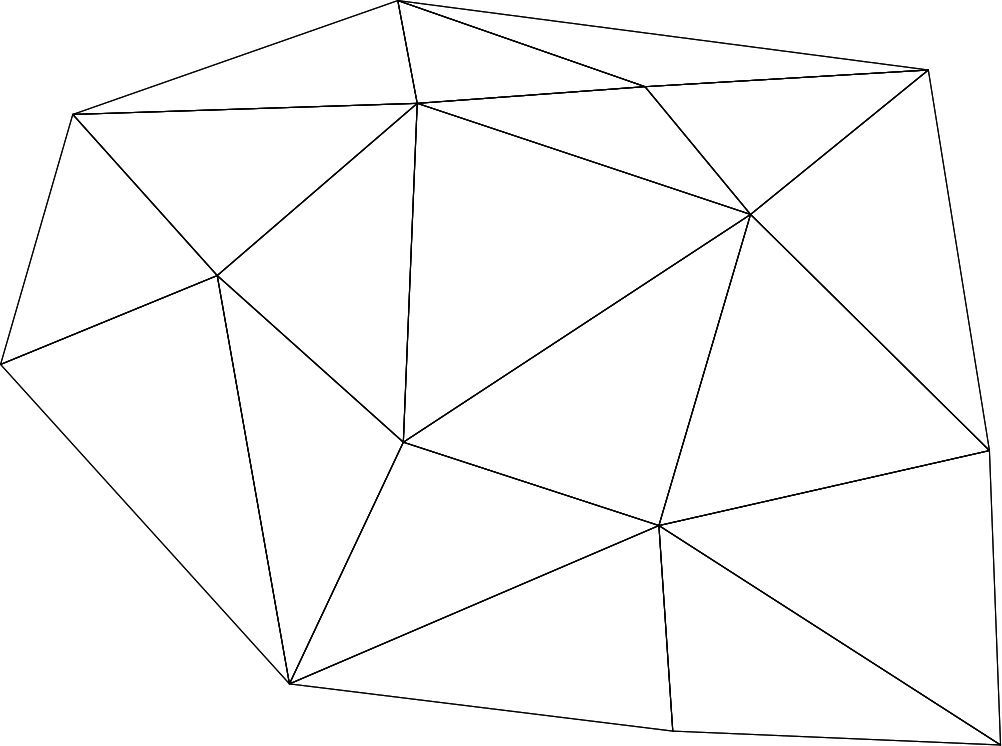 <?xml version="1.0" encoding="UTF-8" standalone="no"?>
<ipe creator="Ipe 7.2.7" version="70206">
<page>
<path>
217.0 221.0 m
176.0 134.0 l
h
</path>
<path>
217.0 221.0 m
309.0 191.0 l
h
</path>
<path>
217.0 221.0 m
309.0 191.0 l
h
</path>
<path>
217.0 221.0 m
342.0 303.0 l
h
</path>
<path>
217.0 221.0 m
222.0 343.0 l
h
</path>
<path>
217.0 221.0 m
342.0 303.0 l
h
</path>
<path>
217.0 221.0 m
176.0 134.0 l
h
</path>
<path>
217.0 221.0 m
150.0 281.0 l
h
</path>
<path>
217.0 221.0 m
222.0 343.0 l
h
</path>
<path>
217.0 221.0 m
150.0 281.0 l
h
</path>
<path>
72.0 249.0 m
98.0 339.0 l
h
</path>
<path>
72.0 249.0 m
150.0 281.0 l
h
</path>
<path>
72.0 249.0 m
176.0 134.0 l
h
</path>
<path>
72.0 249.0 m
150.0 281.0 l
h
</path>
<path>
428.0 218.0 m
309.0 191.0 l
h
</path>
<path>
428.0 218.0 m
432.0 112.0 l
h
</path>
<path>
428.0 218.0 m
309.0 191.0 l
h
</path>
<path>
428.0 218.0 m
342.0 303.0 l
h
</path>
<path>
428.0 218.0 m
406.0 355.0 l
h
</path>
<path>
428.0 218.0 m
342.0 303.0 l
h
</path>
<path>
314.0 117.0 m
176.0 134.0 l
h
</path>
<path>
314.0 117.0 m
309.0 191.0 l
h
</path>
<path>
314.0 117.0 m
309.0 191.0 l
h
</path>
<path>
314.0 117.0 m
432.0 112.0 l
h
</path>
<path>
176.0 134.0 m
314.0 117.0 l
h
</path>
<path>
176.0 134.0 m
309.0 191.0 l
h
</path>
<path>
176.0 134.0 m
217.0 221.0 l
h
</path>
<path>
176.0 134.0 m
309.0 191.0 l
h
</path>
<path>
176.0 134.0 m
217.0 221.0 l
h
</path>
<path>
176.0 134.0 m
150.0 281.0 l
h
</path>
<path>
176.0 134.0 m
72.0 249.0 l
h
</path>
<path>
176.0 134.0 m
150.0 281.0 l
h
</path>
<path>
309.0 191.0 m
176.0 134.0 l
h
</path>
<path>
309.0 191.0 m
314.0 117.0 l
h
</path>
<path>
309.0 191.0 m
176.0 134.0 l
h
</path>
<path>
309.0 191.0 m
217.0 221.0 l
h
</path>
<path>
309.0 191.0 m
428.0 218.0 l
h
</path>
<path>
309.0 191.0 m
432.0 112.0 l
h
</path>
<path>
309.0 191.0 m
314.0 117.0 l
h
</path>
<path>
309.0 191.0 m
432.0 112.0 l
h
</path>
<path>
309.0 191.0 m
428.0 218.0 l
h
</path>
<path>
309.0 191.0 m
342.0 303.0 l
h
</path>
<path>
309.0 191.0 m
217.0 221.0 l
h
</path>
<path>
309.0 191.0 m
342.0 303.0 l
h
</path>
<path>
432.0 112.0 m
309.0 191.0 l
h
</path>
<path>
432.0 112.0 m
428.0 218.0 l
h
</path>
<path>
432.0 112.0 m
309.0 191.0 l
h
</path>
<path>
432.0 112.0 m
314.0 117.0 l
h
</path>
<path>
304.0 349.0 m
215.0 380.0 l
h
</path>
<path>
304.0 349.0 m
406.0 355.0 l
h
</path>
<path>
304.0 349.0 m
215.0 380.0 l
h
</path>
<path>
304.0 349.0 m
222.0 343.0 l
h
</path>
<path>
304.0 349.0 m
406.0 355.0 l
h
</path>
<path>
304.0 349.0 m
342.0 303.0 l
h
</path>
<path>
304.0 349.0 m
222.0 343.0 l
h
</path>
<path>
304.0 349.0 m
342.0 303.0 l
h
</path>
<path>
215.0 380.0 m
304.0 349.0 l
h
</path>
<path>
215.0 380.0 m
406.0 355.0 l
h
</path>
<path>
215.0 380.0 m
304.0 349.0 l
h
</path>
<path>
215.0 380.0 m
222.0 343.0 l
h
</path>
<path>
215.0 380.0 m
222.0 343.0 l
h
</path>
<path>
215.0 380.0 m
98.0 339.0 l
h
</path>
<path>
406.0 355.0 m
215.0 380.0 l
h
</path>
<path>
406.0 355.0 m
304.0 349.0 l
h
</path>
<path>
406.0 355.0 m
428.0 218.0 l
h
</path>
<path>
406.0 355.0 m
342.0 303.0 l
h
</path>
<path>
406.0 355.0 m
304.0 349.0 l
h
</path>
<path>
406.0 355.0 m
342.0 303.0 l
h
</path>
<path>
222.0 343.0 m
304.0 349.0 l
h
</path>
<path>
222.0 343.0 m
215.0 380.0 l
h
</path>
<path>
222.0 343.0 m
215.0 380.0 l
h
</path>
<path>
222.0 343.0 m
98.0 339.0 l
h
</path>
<path>
222.0 343.0 m
217.0 221.0 l
h
</path>
<path>
222.0 343.0 m
342.0 303.0 l
h
</path>
<path>
222.0 343.0 m
304.0 349.0 l
h
</path>
<path>
222.0 343.0 m
342.0 303.0 l
h
</path>
<path>
222.0 343.0 m
98.0 339.0 l
h
</path>
<path>
222.0 343.0 m
150.0 281.0 l
h
</path>
<path>
222.0 343.0 m
217.0 221.0 l
h
</path>
<path>
222.0 343.0 m
150.0 281.0 l
h
</path>
<path>
98.0 339.0 m
222.0 343.0 l
h
</path>
<path>
98.0 339.0 m
215.0 380.0 l
h
</path>
<path>
98.0 339.0 m
72.0 249.0 l
h
</path>
<path>
98.0 339.0 m
150.0 281.0 l
h
</path>
<path>
98.0 339.0 m
222.0 343.0 l
h
</path>
<path>
98.0 339.0 m
150.0 281.0 l
h
</path>
<path>
342.0 303.0 m
309.0 191.0 l
h
</path>
<path>
342.0 303.0 m
428.0 218.0 l
h
</path>
<path>
342.0 303.0 m
406.0 355.0 l
h
</path>
<path>
342.0 303.0 m
428.0 218.0 l
h
</path>
<path>
342.0 303.0 m
406.0 355.0 l
h
</path>
<path>
342.0 303.0 m
304.0 349.0 l
h
</path>
<path>
342.0 303.0 m
217.0 221.0 l
h
</path>
<path>
342.0 303.0 m
309.0 191.0 l
h
</path>
<path>
342.0 303.0 m
222.0 343.0 l
h
</path>
<path>
342.0 303.0 m
217.0 221.0 l
h
</path>
<path>
342.0 303.0 m
222.0 343.0 l
h
</path>
<path>
342.0 303.0 m
304.0 349.0 l
h
</path>
<path>
150.0 281.0 m
72.0 249.0 l
h
</path>
<path>
150.0 281.0 m
98.0 339.0 l
h
</path>
<path>
150.0 281.0 m
176.0 134.0 l
h
</path>
<path>
150.0 281.0 m
217.0 221.0 l
h
</path>
<path>
150.0 281.0 m
176.0 134.0 l
h
</path>
<path>
150.0 281.0 m
72.0 249.0 l
h
</path>
<path>
150.0 281.0 m
222.0 343.0 l
h
</path>
<path>
150.0 281.0 m
98.0 339.0 l
h
</path>
<path>
150.0 281.0 m
222.0 343.0 l
h
</path>
<path>
150.0 281.0 m
217.0 221.0 l
h
</path>
</page>
</ipe>
